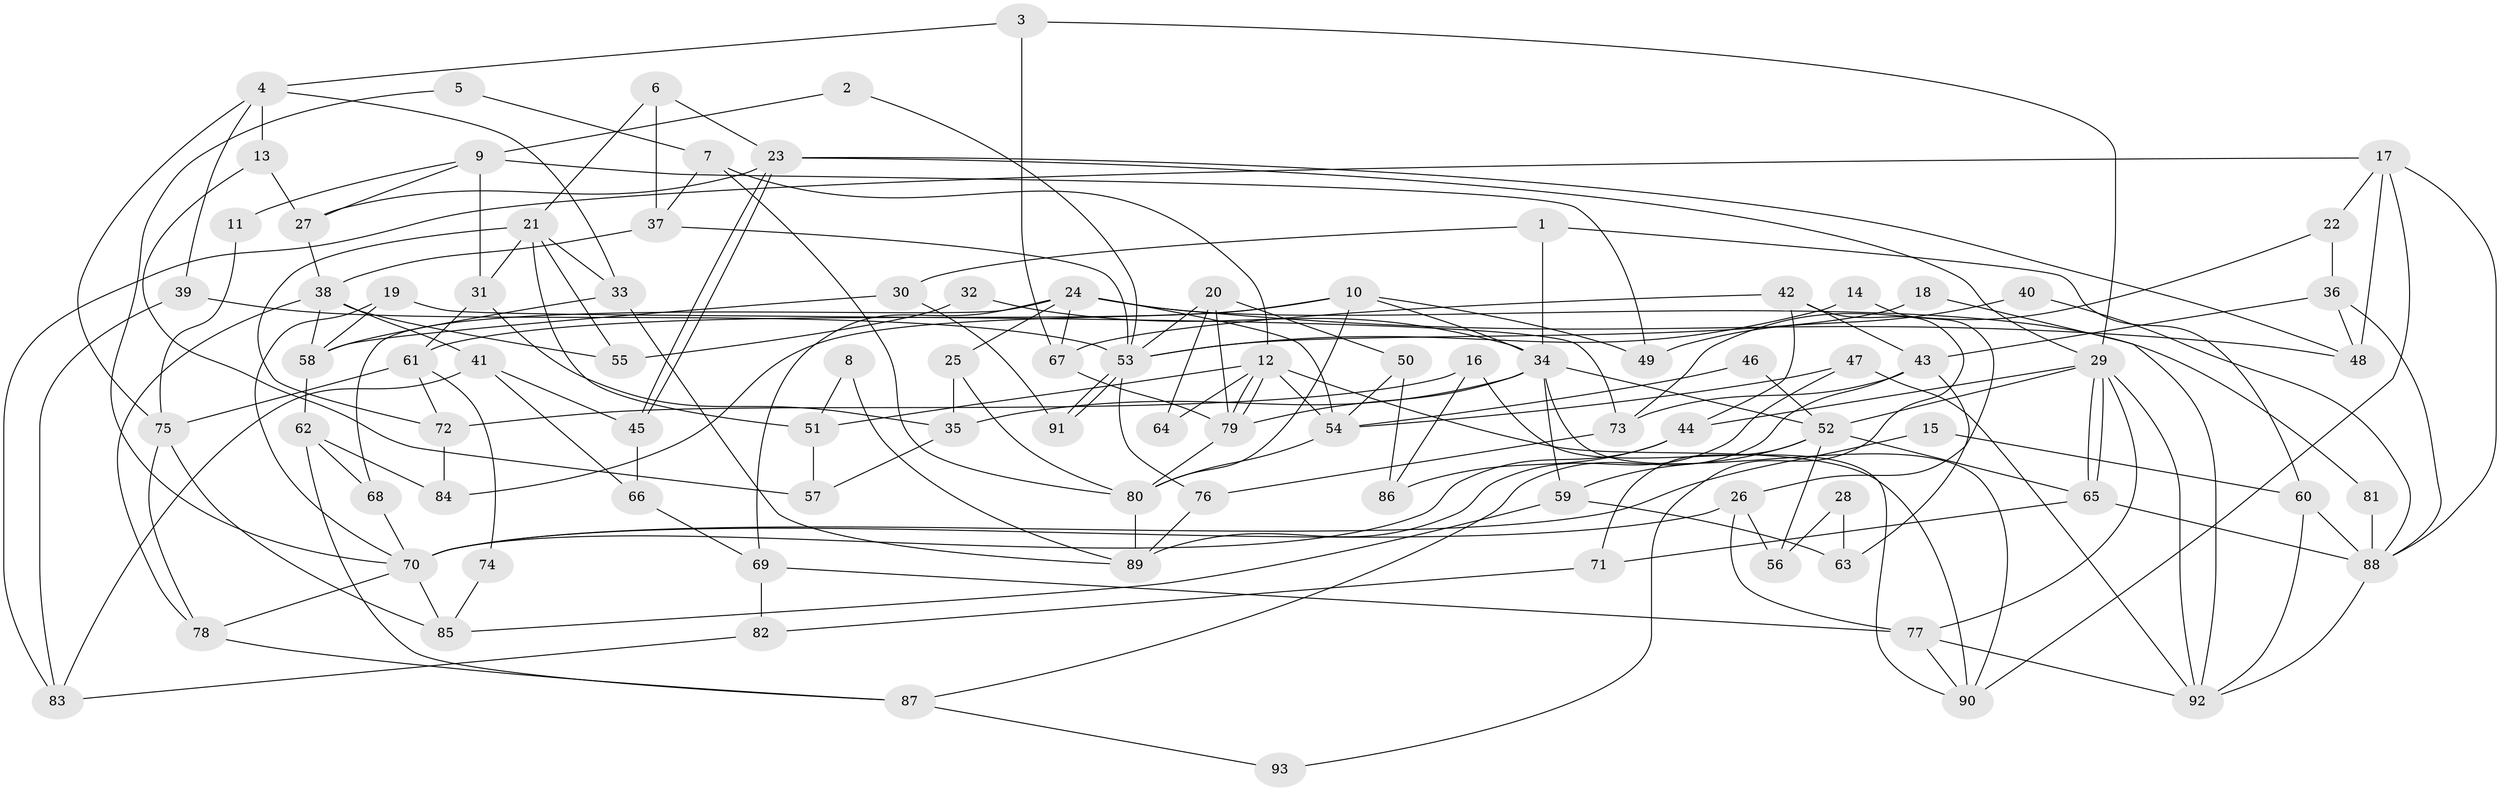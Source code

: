 // coarse degree distribution, {3: 0.21428571428571427, 8: 0.07142857142857142, 2: 0.19642857142857142, 5: 0.125, 9: 0.03571428571428571, 7: 0.05357142857142857, 14: 0.017857142857142856, 4: 0.19642857142857142, 6: 0.07142857142857142, 12: 0.017857142857142856}
// Generated by graph-tools (version 1.1) at 2025/50/03/04/25 22:50:50]
// undirected, 93 vertices, 186 edges
graph export_dot {
  node [color=gray90,style=filled];
  1;
  2;
  3;
  4;
  5;
  6;
  7;
  8;
  9;
  10;
  11;
  12;
  13;
  14;
  15;
  16;
  17;
  18;
  19;
  20;
  21;
  22;
  23;
  24;
  25;
  26;
  27;
  28;
  29;
  30;
  31;
  32;
  33;
  34;
  35;
  36;
  37;
  38;
  39;
  40;
  41;
  42;
  43;
  44;
  45;
  46;
  47;
  48;
  49;
  50;
  51;
  52;
  53;
  54;
  55;
  56;
  57;
  58;
  59;
  60;
  61;
  62;
  63;
  64;
  65;
  66;
  67;
  68;
  69;
  70;
  71;
  72;
  73;
  74;
  75;
  76;
  77;
  78;
  79;
  80;
  81;
  82;
  83;
  84;
  85;
  86;
  87;
  88;
  89;
  90;
  91;
  92;
  93;
  1 -- 34;
  1 -- 60;
  1 -- 30;
  2 -- 9;
  2 -- 53;
  3 -- 29;
  3 -- 67;
  3 -- 4;
  4 -- 39;
  4 -- 13;
  4 -- 33;
  4 -- 75;
  5 -- 7;
  5 -- 70;
  6 -- 37;
  6 -- 23;
  6 -- 21;
  7 -- 80;
  7 -- 12;
  7 -- 37;
  8 -- 51;
  8 -- 89;
  9 -- 27;
  9 -- 31;
  9 -- 11;
  9 -- 49;
  10 -- 80;
  10 -- 34;
  10 -- 49;
  10 -- 61;
  10 -- 84;
  11 -- 75;
  12 -- 54;
  12 -- 79;
  12 -- 79;
  12 -- 51;
  12 -- 64;
  12 -- 90;
  13 -- 27;
  13 -- 57;
  14 -- 26;
  14 -- 53;
  15 -- 60;
  15 -- 70;
  16 -- 72;
  16 -- 90;
  16 -- 86;
  17 -- 22;
  17 -- 90;
  17 -- 48;
  17 -- 83;
  17 -- 88;
  18 -- 53;
  18 -- 92;
  19 -- 58;
  19 -- 70;
  19 -- 73;
  20 -- 79;
  20 -- 50;
  20 -- 53;
  20 -- 64;
  21 -- 51;
  21 -- 31;
  21 -- 33;
  21 -- 55;
  21 -- 72;
  22 -- 36;
  22 -- 73;
  23 -- 29;
  23 -- 45;
  23 -- 45;
  23 -- 27;
  23 -- 48;
  24 -- 54;
  24 -- 48;
  24 -- 25;
  24 -- 67;
  24 -- 68;
  24 -- 69;
  24 -- 81;
  25 -- 35;
  25 -- 80;
  26 -- 77;
  26 -- 70;
  26 -- 56;
  27 -- 38;
  28 -- 63;
  28 -- 56;
  29 -- 65;
  29 -- 65;
  29 -- 52;
  29 -- 44;
  29 -- 77;
  29 -- 92;
  30 -- 58;
  30 -- 91;
  31 -- 61;
  31 -- 35;
  32 -- 34;
  32 -- 55;
  33 -- 58;
  33 -- 89;
  34 -- 52;
  34 -- 59;
  34 -- 35;
  34 -- 79;
  34 -- 90;
  35 -- 57;
  36 -- 48;
  36 -- 88;
  36 -- 43;
  37 -- 53;
  37 -- 38;
  38 -- 58;
  38 -- 41;
  38 -- 55;
  38 -- 78;
  39 -- 83;
  39 -- 53;
  40 -- 49;
  40 -- 88;
  41 -- 66;
  41 -- 45;
  41 -- 83;
  42 -- 67;
  42 -- 43;
  42 -- 44;
  42 -- 93;
  43 -- 73;
  43 -- 63;
  43 -- 87;
  44 -- 70;
  44 -- 86;
  45 -- 66;
  46 -- 54;
  46 -- 52;
  47 -- 92;
  47 -- 89;
  47 -- 54;
  50 -- 54;
  50 -- 86;
  51 -- 57;
  52 -- 65;
  52 -- 71;
  52 -- 56;
  52 -- 59;
  53 -- 91;
  53 -- 91;
  53 -- 76;
  54 -- 80;
  58 -- 62;
  59 -- 85;
  59 -- 63;
  60 -- 88;
  60 -- 92;
  61 -- 75;
  61 -- 72;
  61 -- 74;
  62 -- 87;
  62 -- 84;
  62 -- 68;
  65 -- 88;
  65 -- 71;
  66 -- 69;
  67 -- 79;
  68 -- 70;
  69 -- 77;
  69 -- 82;
  70 -- 78;
  70 -- 85;
  71 -- 82;
  72 -- 84;
  73 -- 76;
  74 -- 85;
  75 -- 78;
  75 -- 85;
  76 -- 89;
  77 -- 90;
  77 -- 92;
  78 -- 87;
  79 -- 80;
  80 -- 89;
  81 -- 88;
  82 -- 83;
  87 -- 93;
  88 -- 92;
}
